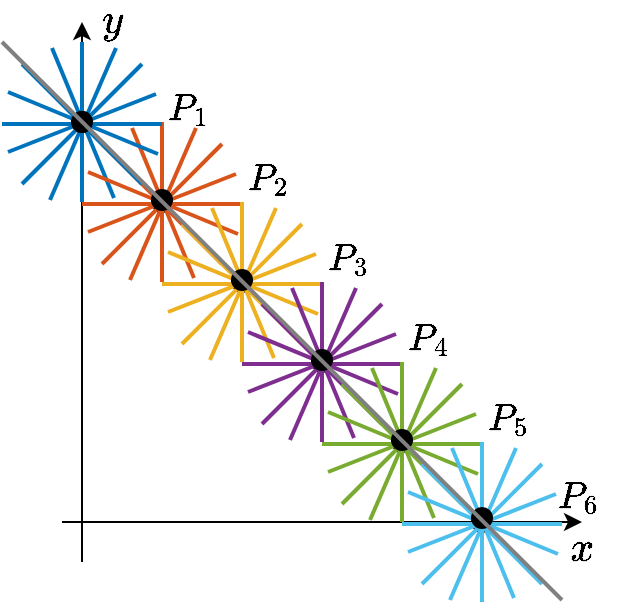 <mxfile version="14.9.6" type="device"><diagram id="OF-zRrf6wwovN6owyGOs" name="Page-1"><mxGraphModel dx="782" dy="526" grid="1" gridSize="10" guides="1" tooltips="1" connect="1" arrows="1" fold="1" page="1" pageScale="1" pageWidth="850" pageHeight="1100" math="1" shadow="0"><root><mxCell id="0"/><mxCell id="1" parent="0"/><mxCell id="OeT1HvyXudESyF-GLtiG-1" value="" style="endArrow=classic;html=1;" parent="1" edge="1"><mxGeometry width="50" height="50" relative="1" as="geometry"><mxPoint x="120" y="340" as="sourcePoint"/><mxPoint x="120" y="70" as="targetPoint"/></mxGeometry></mxCell><mxCell id="OeT1HvyXudESyF-GLtiG-2" value="" style="endArrow=classic;html=1;" parent="1" edge="1"><mxGeometry width="50" height="50" relative="1" as="geometry"><mxPoint x="110" y="320" as="sourcePoint"/><mxPoint x="370" y="320" as="targetPoint"/></mxGeometry></mxCell><mxCell id="OeT1HvyXudESyF-GLtiG-4" value="$$x$$" style="text;html=1;strokeColor=none;fillColor=none;align=center;verticalAlign=middle;whiteSpace=wrap;rounded=0;fontSize=18;" parent="1" vertex="1"><mxGeometry x="360" y="324" width="20" height="20" as="geometry"/></mxCell><mxCell id="OeT1HvyXudESyF-GLtiG-6" value="$$y$$" style="text;html=1;strokeColor=none;fillColor=none;align=center;verticalAlign=middle;whiteSpace=wrap;rounded=0;fontSize=18;" parent="1" vertex="1"><mxGeometry x="125" y="60" width="20" height="20" as="geometry"/></mxCell><mxCell id="OeT1HvyXudESyF-GLtiG-7" value="" style="ellipse;whiteSpace=wrap;html=1;aspect=fixed;fontSize=18;fillColor=#000000;" parent="1" vertex="1"><mxGeometry x="155" y="155" width="10" height="10" as="geometry"/></mxCell><mxCell id="OeT1HvyXudESyF-GLtiG-11" value="" style="ellipse;whiteSpace=wrap;html=1;aspect=fixed;fontSize=18;fillColor=#000000;" parent="1" vertex="1"><mxGeometry x="195" y="195" width="10" height="10" as="geometry"/></mxCell><mxCell id="OeT1HvyXudESyF-GLtiG-12" value="" style="ellipse;whiteSpace=wrap;html=1;aspect=fixed;fontSize=18;fillColor=#000000;" parent="1" vertex="1"><mxGeometry x="235" y="235" width="10" height="10" as="geometry"/></mxCell><mxCell id="OeT1HvyXudESyF-GLtiG-13" value="" style="ellipse;whiteSpace=wrap;html=1;aspect=fixed;fontSize=18;fillColor=#000000;" parent="1" vertex="1"><mxGeometry x="275" y="275" width="10" height="10" as="geometry"/></mxCell><mxCell id="OeT1HvyXudESyF-GLtiG-14" value="" style="ellipse;whiteSpace=wrap;html=1;aspect=fixed;fontSize=18;fillColor=#000000;" parent="1" vertex="1"><mxGeometry x="315" y="315" width="10" height="10" as="geometry"/></mxCell><mxCell id="OeT1HvyXudESyF-GLtiG-16" value="$$P_1$$" style="text;html=1;strokeColor=none;fillColor=none;align=center;verticalAlign=middle;whiteSpace=wrap;rounded=0;fontSize=16;" parent="1" vertex="1"><mxGeometry x="153" y="103" width="40" height="20" as="geometry"/></mxCell><mxCell id="OeT1HvyXudESyF-GLtiG-17" value="$$P_2$$" style="text;html=1;strokeColor=none;fillColor=none;align=center;verticalAlign=middle;whiteSpace=wrap;rounded=0;fontSize=16;" parent="1" vertex="1"><mxGeometry x="193" y="138" width="40" height="20" as="geometry"/></mxCell><mxCell id="OeT1HvyXudESyF-GLtiG-18" value="$$P_3$$" style="text;html=1;strokeColor=none;fillColor=none;align=center;verticalAlign=middle;whiteSpace=wrap;rounded=0;fontSize=16;" parent="1" vertex="1"><mxGeometry x="233" y="178" width="40" height="20" as="geometry"/></mxCell><mxCell id="OeT1HvyXudESyF-GLtiG-19" value="$$P_4$$" style="text;html=1;strokeColor=none;fillColor=none;align=center;verticalAlign=middle;whiteSpace=wrap;rounded=0;fontSize=16;" parent="1" vertex="1"><mxGeometry x="273" y="218" width="40" height="20" as="geometry"/></mxCell><mxCell id="OeT1HvyXudESyF-GLtiG-20" value="$$P_5$$" style="text;html=1;strokeColor=none;fillColor=none;align=center;verticalAlign=middle;whiteSpace=wrap;rounded=0;fontSize=16;" parent="1" vertex="1"><mxGeometry x="313" y="258" width="40" height="20" as="geometry"/></mxCell><mxCell id="OeT1HvyXudESyF-GLtiG-21" value="$$P_6$$" style="text;html=1;strokeColor=none;fillColor=none;align=center;verticalAlign=middle;whiteSpace=wrap;rounded=0;fontSize=16;" parent="1" vertex="1"><mxGeometry x="348" y="297" width="40" height="20" as="geometry"/></mxCell><mxCell id="fG98gpeHPQmvUsRdIolc-1" value="" style="endArrow=none;html=1;fillColor=#f8cecc;strokeColor=#0073bd;strokeWidth=2;" edge="1" parent="1"><mxGeometry width="50" height="50" relative="1" as="geometry"><mxPoint x="120" y="160" as="sourcePoint"/><mxPoint x="120" y="80" as="targetPoint"/></mxGeometry></mxCell><mxCell id="fG98gpeHPQmvUsRdIolc-2" value="" style="endArrow=none;html=1;fillColor=#f8cecc;strokeColor=#0073bd;strokeWidth=2;" edge="1" parent="1"><mxGeometry width="50" height="50" relative="1" as="geometry"><mxPoint x="104" y="159" as="sourcePoint"/><mxPoint x="137" y="83" as="targetPoint"/></mxGeometry></mxCell><mxCell id="fG98gpeHPQmvUsRdIolc-3" value="" style="endArrow=none;html=1;fillColor=#f8cecc;strokeColor=#0073bd;strokeWidth=2;" edge="1" parent="1"><mxGeometry width="50" height="50" relative="1" as="geometry"><mxPoint x="105" y="83" as="sourcePoint"/><mxPoint x="136" y="158" as="targetPoint"/></mxGeometry></mxCell><mxCell id="fG98gpeHPQmvUsRdIolc-9" value="" style="endArrow=none;html=1;fillColor=#f8cecc;strokeWidth=2;strokeColor=#d9541a;" edge="1" parent="1"><mxGeometry width="50" height="50" relative="1" as="geometry"><mxPoint x="160" y="200" as="sourcePoint"/><mxPoint x="160" y="120" as="targetPoint"/></mxGeometry></mxCell><mxCell id="fG98gpeHPQmvUsRdIolc-10" value="" style="endArrow=none;html=1;fillColor=#f8cecc;strokeWidth=2;strokeColor=#d9541a;" edge="1" parent="1"><mxGeometry width="50" height="50" relative="1" as="geometry"><mxPoint x="144" y="199" as="sourcePoint"/><mxPoint x="177" y="123" as="targetPoint"/></mxGeometry></mxCell><mxCell id="fG98gpeHPQmvUsRdIolc-11" value="" style="endArrow=none;html=1;fillColor=#f8cecc;strokeWidth=2;strokeColor=#d9541a;" edge="1" parent="1"><mxGeometry width="50" height="50" relative="1" as="geometry"><mxPoint x="145" y="123" as="sourcePoint"/><mxPoint x="176" y="198" as="targetPoint"/></mxGeometry></mxCell><mxCell id="fG98gpeHPQmvUsRdIolc-12" value="" style="endArrow=none;html=1;fillColor=#f8cecc;strokeWidth=2;strokeColor=#d9541a;" edge="1" parent="1"><mxGeometry width="50" height="50" relative="1" as="geometry"><mxPoint x="130" y="191" as="sourcePoint"/><mxPoint x="190" y="131" as="targetPoint"/></mxGeometry></mxCell><mxCell id="fG98gpeHPQmvUsRdIolc-13" value="" style="endArrow=none;html=1;fillColor=#f8cecc;strokeWidth=2;strokeColor=#d9541a;" edge="1" parent="1"><mxGeometry width="50" height="50" relative="1" as="geometry"><mxPoint x="130" y="131" as="sourcePoint"/><mxPoint x="190" y="191" as="targetPoint"/></mxGeometry></mxCell><mxCell id="fG98gpeHPQmvUsRdIolc-14" value="" style="endArrow=none;html=1;fillColor=#f8cecc;strokeWidth=2;strokeColor=#d9541a;" edge="1" parent="1"><mxGeometry width="50" height="50" relative="1" as="geometry"><mxPoint x="120" y="161" as="sourcePoint"/><mxPoint x="200" y="161" as="targetPoint"/></mxGeometry></mxCell><mxCell id="fG98gpeHPQmvUsRdIolc-15" value="" style="endArrow=none;html=1;fillColor=#f8cecc;strokeWidth=2;strokeColor=#d9541a;" edge="1" parent="1"><mxGeometry width="50" height="50" relative="1" as="geometry"><mxPoint x="123" y="145" as="sourcePoint"/><mxPoint x="198" y="176" as="targetPoint"/></mxGeometry></mxCell><mxCell id="fG98gpeHPQmvUsRdIolc-16" value="" style="endArrow=none;html=1;fillColor=#f8cecc;strokeWidth=2;strokeColor=#d9541a;" edge="1" parent="1"><mxGeometry width="50" height="50" relative="1" as="geometry"><mxPoint x="123" y="175" as="sourcePoint"/><mxPoint x="197" y="146" as="targetPoint"/></mxGeometry></mxCell><mxCell id="OeT1HvyXudESyF-GLtiG-15" value="" style="ellipse;whiteSpace=wrap;html=1;aspect=fixed;fontSize=18;fillColor=#000000;" parent="1" vertex="1"><mxGeometry x="115" y="115" width="10" height="10" as="geometry"/></mxCell><mxCell id="fG98gpeHPQmvUsRdIolc-4" value="" style="endArrow=none;html=1;fillColor=#f8cecc;strokeColor=#0073bd;strokeWidth=2;" edge="1" parent="1"><mxGeometry width="50" height="50" relative="1" as="geometry"><mxPoint x="90" y="151" as="sourcePoint"/><mxPoint x="150" y="91" as="targetPoint"/></mxGeometry></mxCell><mxCell id="fG98gpeHPQmvUsRdIolc-5" value="" style="endArrow=none;html=1;fillColor=#f8cecc;strokeColor=#0073bd;strokeWidth=2;" edge="1" parent="1"><mxGeometry width="50" height="50" relative="1" as="geometry"><mxPoint x="90" y="91" as="sourcePoint"/><mxPoint x="150" y="151" as="targetPoint"/></mxGeometry></mxCell><mxCell id="fG98gpeHPQmvUsRdIolc-6" value="" style="endArrow=none;html=1;fillColor=#f8cecc;strokeColor=#0073bd;strokeWidth=2;" edge="1" parent="1"><mxGeometry width="50" height="50" relative="1" as="geometry"><mxPoint x="80" y="121" as="sourcePoint"/><mxPoint x="160" y="121" as="targetPoint"/></mxGeometry></mxCell><mxCell id="fG98gpeHPQmvUsRdIolc-7" value="" style="endArrow=none;html=1;fillColor=#f8cecc;strokeColor=#0073bd;strokeWidth=2;" edge="1" parent="1"><mxGeometry width="50" height="50" relative="1" as="geometry"><mxPoint x="83" y="105" as="sourcePoint"/><mxPoint x="158" y="136" as="targetPoint"/></mxGeometry></mxCell><mxCell id="fG98gpeHPQmvUsRdIolc-8" value="" style="endArrow=none;html=1;fillColor=#f8cecc;strokeColor=#0073bd;strokeWidth=2;" edge="1" parent="1"><mxGeometry width="50" height="50" relative="1" as="geometry"><mxPoint x="83" y="135" as="sourcePoint"/><mxPoint x="157" y="106" as="targetPoint"/></mxGeometry></mxCell><mxCell id="fG98gpeHPQmvUsRdIolc-17" value="" style="endArrow=none;html=1;fillColor=#f8cecc;strokeWidth=2;strokeColor=#edb021;" edge="1" parent="1"><mxGeometry width="50" height="50" relative="1" as="geometry"><mxPoint x="200" y="240" as="sourcePoint"/><mxPoint x="200" y="160" as="targetPoint"/></mxGeometry></mxCell><mxCell id="fG98gpeHPQmvUsRdIolc-18" value="" style="endArrow=none;html=1;fillColor=#f8cecc;strokeWidth=2;strokeColor=#edb021;" edge="1" parent="1"><mxGeometry width="50" height="50" relative="1" as="geometry"><mxPoint x="184" y="239" as="sourcePoint"/><mxPoint x="217" y="163" as="targetPoint"/></mxGeometry></mxCell><mxCell id="fG98gpeHPQmvUsRdIolc-19" value="" style="endArrow=none;html=1;fillColor=#f8cecc;strokeWidth=2;strokeColor=#edb021;" edge="1" parent="1"><mxGeometry width="50" height="50" relative="1" as="geometry"><mxPoint x="185" y="163" as="sourcePoint"/><mxPoint x="216" y="238" as="targetPoint"/></mxGeometry></mxCell><mxCell id="fG98gpeHPQmvUsRdIolc-20" value="" style="endArrow=none;html=1;fillColor=#f8cecc;strokeWidth=2;strokeColor=#edb021;" edge="1" parent="1"><mxGeometry width="50" height="50" relative="1" as="geometry"><mxPoint x="170" y="231" as="sourcePoint"/><mxPoint x="230" y="171" as="targetPoint"/></mxGeometry></mxCell><mxCell id="fG98gpeHPQmvUsRdIolc-21" value="" style="endArrow=none;html=1;fillColor=#f8cecc;strokeWidth=2;strokeColor=#edb021;" edge="1" parent="1"><mxGeometry width="50" height="50" relative="1" as="geometry"><mxPoint x="170" y="171" as="sourcePoint"/><mxPoint x="230" y="231" as="targetPoint"/></mxGeometry></mxCell><mxCell id="fG98gpeHPQmvUsRdIolc-22" value="" style="endArrow=none;html=1;fillColor=#f8cecc;strokeWidth=2;strokeColor=#edb021;" edge="1" parent="1"><mxGeometry width="50" height="50" relative="1" as="geometry"><mxPoint x="160" y="201" as="sourcePoint"/><mxPoint x="240" y="201" as="targetPoint"/></mxGeometry></mxCell><mxCell id="fG98gpeHPQmvUsRdIolc-23" value="" style="endArrow=none;html=1;fillColor=#f8cecc;strokeWidth=2;strokeColor=#edb021;" edge="1" parent="1"><mxGeometry width="50" height="50" relative="1" as="geometry"><mxPoint x="163" y="185" as="sourcePoint"/><mxPoint x="238" y="216" as="targetPoint"/></mxGeometry></mxCell><mxCell id="fG98gpeHPQmvUsRdIolc-24" value="" style="endArrow=none;html=1;fillColor=#f8cecc;strokeWidth=2;strokeColor=#edb021;" edge="1" parent="1"><mxGeometry width="50" height="50" relative="1" as="geometry"><mxPoint x="163" y="215" as="sourcePoint"/><mxPoint x="237" y="186" as="targetPoint"/></mxGeometry></mxCell><mxCell id="fG98gpeHPQmvUsRdIolc-26" value="" style="endArrow=none;html=1;fillColor=#f8cecc;strokeWidth=2;strokeColor=#7d2e8f;" edge="1" parent="1"><mxGeometry width="50" height="50" relative="1" as="geometry"><mxPoint x="240" y="280" as="sourcePoint"/><mxPoint x="240" y="200" as="targetPoint"/></mxGeometry></mxCell><mxCell id="fG98gpeHPQmvUsRdIolc-27" value="" style="endArrow=none;html=1;fillColor=#f8cecc;strokeWidth=2;strokeColor=#7d2e8f;" edge="1" parent="1"><mxGeometry width="50" height="50" relative="1" as="geometry"><mxPoint x="224" y="279" as="sourcePoint"/><mxPoint x="257" y="203" as="targetPoint"/></mxGeometry></mxCell><mxCell id="fG98gpeHPQmvUsRdIolc-28" value="" style="endArrow=none;html=1;fillColor=#f8cecc;strokeWidth=2;strokeColor=#7d2e8f;" edge="1" parent="1"><mxGeometry width="50" height="50" relative="1" as="geometry"><mxPoint x="225" y="203" as="sourcePoint"/><mxPoint x="256" y="278" as="targetPoint"/></mxGeometry></mxCell><mxCell id="fG98gpeHPQmvUsRdIolc-29" value="" style="endArrow=none;html=1;fillColor=#f8cecc;strokeWidth=2;strokeColor=#7d2e8f;" edge="1" parent="1"><mxGeometry width="50" height="50" relative="1" as="geometry"><mxPoint x="210" y="271" as="sourcePoint"/><mxPoint x="270" y="211" as="targetPoint"/></mxGeometry></mxCell><mxCell id="fG98gpeHPQmvUsRdIolc-30" value="" style="endArrow=none;html=1;fillColor=#f8cecc;strokeWidth=2;strokeColor=#7d2e8f;" edge="1" parent="1"><mxGeometry width="50" height="50" relative="1" as="geometry"><mxPoint x="210" y="211" as="sourcePoint"/><mxPoint x="270" y="271" as="targetPoint"/></mxGeometry></mxCell><mxCell id="fG98gpeHPQmvUsRdIolc-31" value="" style="endArrow=none;html=1;fillColor=#f8cecc;strokeWidth=2;strokeColor=#7d2e8f;" edge="1" parent="1"><mxGeometry width="50" height="50" relative="1" as="geometry"><mxPoint x="200" y="241" as="sourcePoint"/><mxPoint x="280" y="241" as="targetPoint"/></mxGeometry></mxCell><mxCell id="fG98gpeHPQmvUsRdIolc-32" value="" style="endArrow=none;html=1;fillColor=#f8cecc;strokeWidth=2;strokeColor=#7d2e8f;" edge="1" parent="1"><mxGeometry width="50" height="50" relative="1" as="geometry"><mxPoint x="203" y="225" as="sourcePoint"/><mxPoint x="278" y="256" as="targetPoint"/></mxGeometry></mxCell><mxCell id="fG98gpeHPQmvUsRdIolc-33" value="" style="endArrow=none;html=1;fillColor=#f8cecc;strokeWidth=2;strokeColor=#7d2e8f;" edge="1" parent="1"><mxGeometry width="50" height="50" relative="1" as="geometry"><mxPoint x="203" y="255" as="sourcePoint"/><mxPoint x="277" y="226" as="targetPoint"/></mxGeometry></mxCell><mxCell id="fG98gpeHPQmvUsRdIolc-34" value="" style="ellipse;whiteSpace=wrap;html=1;aspect=fixed;fontSize=18;fillColor=#000000;" vertex="1" parent="1"><mxGeometry x="115" y="115" width="10" height="10" as="geometry"/></mxCell><mxCell id="fG98gpeHPQmvUsRdIolc-35" value="" style="endArrow=none;html=1;fillColor=#f8cecc;strokeWidth=2;strokeColor=#78ab30;" edge="1" parent="1"><mxGeometry width="50" height="50" relative="1" as="geometry"><mxPoint x="280" y="320" as="sourcePoint"/><mxPoint x="280" y="240" as="targetPoint"/></mxGeometry></mxCell><mxCell id="fG98gpeHPQmvUsRdIolc-36" value="" style="endArrow=none;html=1;fillColor=#f8cecc;strokeWidth=2;strokeColor=#78ab30;" edge="1" parent="1"><mxGeometry width="50" height="50" relative="1" as="geometry"><mxPoint x="264" y="319" as="sourcePoint"/><mxPoint x="297" y="243" as="targetPoint"/></mxGeometry></mxCell><mxCell id="fG98gpeHPQmvUsRdIolc-37" value="" style="endArrow=none;html=1;fillColor=#f8cecc;strokeWidth=2;strokeColor=#78ab30;" edge="1" parent="1"><mxGeometry width="50" height="50" relative="1" as="geometry"><mxPoint x="265" y="243" as="sourcePoint"/><mxPoint x="296" y="318" as="targetPoint"/></mxGeometry></mxCell><mxCell id="fG98gpeHPQmvUsRdIolc-38" value="" style="endArrow=none;html=1;fillColor=#f8cecc;strokeWidth=2;strokeColor=#78ab30;" edge="1" parent="1"><mxGeometry width="50" height="50" relative="1" as="geometry"><mxPoint x="250" y="311" as="sourcePoint"/><mxPoint x="310" y="251" as="targetPoint"/></mxGeometry></mxCell><mxCell id="fG98gpeHPQmvUsRdIolc-39" value="" style="endArrow=none;html=1;fillColor=#f8cecc;strokeWidth=2;strokeColor=#78ab30;" edge="1" parent="1"><mxGeometry width="50" height="50" relative="1" as="geometry"><mxPoint x="250" y="251" as="sourcePoint"/><mxPoint x="310" y="311" as="targetPoint"/></mxGeometry></mxCell><mxCell id="fG98gpeHPQmvUsRdIolc-40" value="" style="endArrow=none;html=1;fillColor=#f8cecc;strokeWidth=2;strokeColor=#78ab30;" edge="1" parent="1"><mxGeometry width="50" height="50" relative="1" as="geometry"><mxPoint x="240" y="281" as="sourcePoint"/><mxPoint x="320" y="281" as="targetPoint"/></mxGeometry></mxCell><mxCell id="fG98gpeHPQmvUsRdIolc-41" value="" style="endArrow=none;html=1;fillColor=#f8cecc;strokeWidth=2;strokeColor=#78ab30;" edge="1" parent="1"><mxGeometry width="50" height="50" relative="1" as="geometry"><mxPoint x="243" y="265" as="sourcePoint"/><mxPoint x="318" y="296" as="targetPoint"/></mxGeometry></mxCell><mxCell id="fG98gpeHPQmvUsRdIolc-42" value="" style="endArrow=none;html=1;fillColor=#f8cecc;strokeWidth=2;strokeColor=#78ab30;" edge="1" parent="1"><mxGeometry width="50" height="50" relative="1" as="geometry"><mxPoint x="243" y="295" as="sourcePoint"/><mxPoint x="317" y="266" as="targetPoint"/></mxGeometry></mxCell><mxCell id="fG98gpeHPQmvUsRdIolc-43" value="" style="endArrow=none;html=1;fillColor=#f8cecc;strokeWidth=2;strokeColor=#4dbfed;" edge="1" parent="1"><mxGeometry width="50" height="50" relative="1" as="geometry"><mxPoint x="320" y="360" as="sourcePoint"/><mxPoint x="320" y="280" as="targetPoint"/></mxGeometry></mxCell><mxCell id="fG98gpeHPQmvUsRdIolc-44" value="" style="endArrow=none;html=1;fillColor=#f8cecc;strokeWidth=2;strokeColor=#4dbfed;" edge="1" parent="1"><mxGeometry width="50" height="50" relative="1" as="geometry"><mxPoint x="304" y="359" as="sourcePoint"/><mxPoint x="337" y="283" as="targetPoint"/></mxGeometry></mxCell><mxCell id="fG98gpeHPQmvUsRdIolc-45" value="" style="endArrow=none;html=1;fillColor=#f8cecc;strokeWidth=2;strokeColor=#4dbfed;" edge="1" parent="1"><mxGeometry width="50" height="50" relative="1" as="geometry"><mxPoint x="305" y="283" as="sourcePoint"/><mxPoint x="336" y="358" as="targetPoint"/></mxGeometry></mxCell><mxCell id="fG98gpeHPQmvUsRdIolc-46" value="" style="endArrow=none;html=1;fillColor=#f8cecc;strokeWidth=2;strokeColor=#4dbfed;" edge="1" parent="1"><mxGeometry width="50" height="50" relative="1" as="geometry"><mxPoint x="290" y="351" as="sourcePoint"/><mxPoint x="350" y="291" as="targetPoint"/></mxGeometry></mxCell><mxCell id="fG98gpeHPQmvUsRdIolc-47" value="" style="endArrow=none;html=1;fillColor=#f8cecc;strokeWidth=2;strokeColor=#4dbfed;" edge="1" parent="1"><mxGeometry width="50" height="50" relative="1" as="geometry"><mxPoint x="290" y="291" as="sourcePoint"/><mxPoint x="350" y="351" as="targetPoint"/></mxGeometry></mxCell><mxCell id="fG98gpeHPQmvUsRdIolc-48" value="" style="endArrow=none;html=1;fillColor=#f8cecc;strokeWidth=2;strokeColor=#4dbfed;" edge="1" parent="1"><mxGeometry width="50" height="50" relative="1" as="geometry"><mxPoint x="280" y="321" as="sourcePoint"/><mxPoint x="360" y="321" as="targetPoint"/></mxGeometry></mxCell><mxCell id="fG98gpeHPQmvUsRdIolc-49" value="" style="endArrow=none;html=1;fillColor=#f8cecc;strokeWidth=2;strokeColor=#4dbfed;" edge="1" parent="1"><mxGeometry width="50" height="50" relative="1" as="geometry"><mxPoint x="283" y="305" as="sourcePoint"/><mxPoint x="358" y="336" as="targetPoint"/></mxGeometry></mxCell><mxCell id="fG98gpeHPQmvUsRdIolc-50" value="" style="endArrow=none;html=1;fillColor=#f8cecc;strokeWidth=2;strokeColor=#4dbfed;" edge="1" parent="1"><mxGeometry width="50" height="50" relative="1" as="geometry"><mxPoint x="283" y="335" as="sourcePoint"/><mxPoint x="357" y="306" as="targetPoint"/></mxGeometry></mxCell><mxCell id="fG98gpeHPQmvUsRdIolc-51" value="" style="ellipse;whiteSpace=wrap;html=1;aspect=fixed;fontSize=18;fillColor=#000000;" vertex="1" parent="1"><mxGeometry x="155" y="154" width="10" height="10" as="geometry"/></mxCell><mxCell id="fG98gpeHPQmvUsRdIolc-52" value="" style="ellipse;whiteSpace=wrap;html=1;aspect=fixed;fontSize=18;fillColor=#000000;" vertex="1" parent="1"><mxGeometry x="195" y="194" width="10" height="10" as="geometry"/></mxCell><mxCell id="fG98gpeHPQmvUsRdIolc-53" value="" style="ellipse;whiteSpace=wrap;html=1;aspect=fixed;fontSize=18;fillColor=#000000;" vertex="1" parent="1"><mxGeometry x="235" y="234" width="10" height="10" as="geometry"/></mxCell><mxCell id="fG98gpeHPQmvUsRdIolc-54" value="" style="ellipse;whiteSpace=wrap;html=1;aspect=fixed;fontSize=18;fillColor=#000000;" vertex="1" parent="1"><mxGeometry x="275" y="274" width="10" height="10" as="geometry"/></mxCell><mxCell id="fG98gpeHPQmvUsRdIolc-55" value="" style="ellipse;whiteSpace=wrap;html=1;aspect=fixed;fontSize=18;fillColor=#000000;" vertex="1" parent="1"><mxGeometry x="315" y="313" width="10" height="10" as="geometry"/></mxCell><mxCell id="fG98gpeHPQmvUsRdIolc-56" value="" style="endArrow=none;html=1;strokeWidth=2;strokeColor=#808080;" edge="1" parent="1"><mxGeometry width="50" height="50" relative="1" as="geometry"><mxPoint x="360" y="359" as="sourcePoint"/><mxPoint x="80" y="80" as="targetPoint"/></mxGeometry></mxCell></root></mxGraphModel></diagram></mxfile>